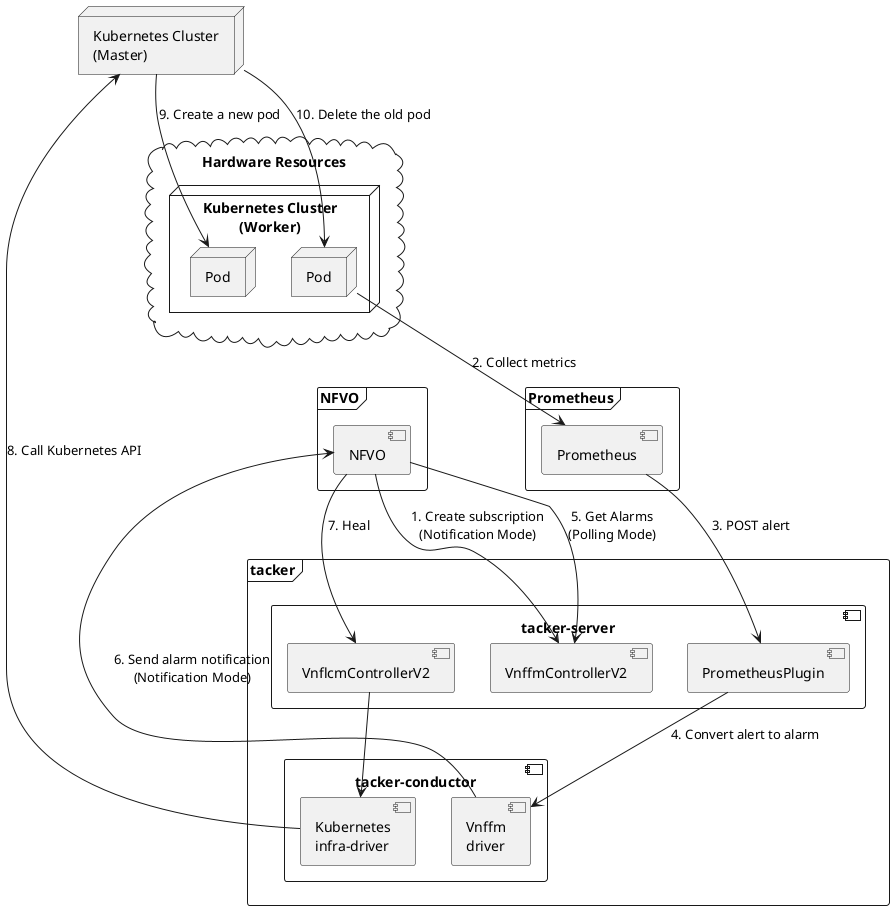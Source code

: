 @startuml

frame "Prometheus" {
    component "Prometheus" as prom
}

frame "NFVO" {
    component "NFVO" as nfvo
}

frame "tacker" {
    component "tacker-server" {
        component "VnffmControllerV2" as fm_ctl
        component "PrometheusPlugin" as plugin
        component "VnflcmControllerV2" as lcm_ctl
    }
    component "tacker-conductor" {
        component "Vnffm\ndriver" as fm_driver
        component "Kubernetes\ninfra-driver" as infra
    }
}

node "Kubernetes Cluster\n(Master)" as k8s_m
cloud "Hardware Resources" as hw {
    node "Kubernetes Cluster\n(Worker)" as k8s_w {
        node "Pod" as ins1
        node "Pod" as ins2
    }
}

'# Relationships

nfvo --> fm_ctl: 1. Create subscription\n(Notification Mode)
ins1 --> prom: 2. Collect metrics
prom --> plugin: 3. POST alert
plugin --> fm_driver: 4. Convert alert to alarm
nfvo --> fm_ctl: 5. Get Alarms\n(Polling Mode)
fm_driver --> nfvo: 6. Send alarm notification\n(Notification Mode)
nfvo --> lcm_ctl: 7. Heal
lcm_ctl --> infra
infra --> k8s_m: 8. Call Kubernetes API
k8s_m --> ins2: 9. Create a new pod
k8s_m --> ins1: 10. Delete the old pod

@enduml
